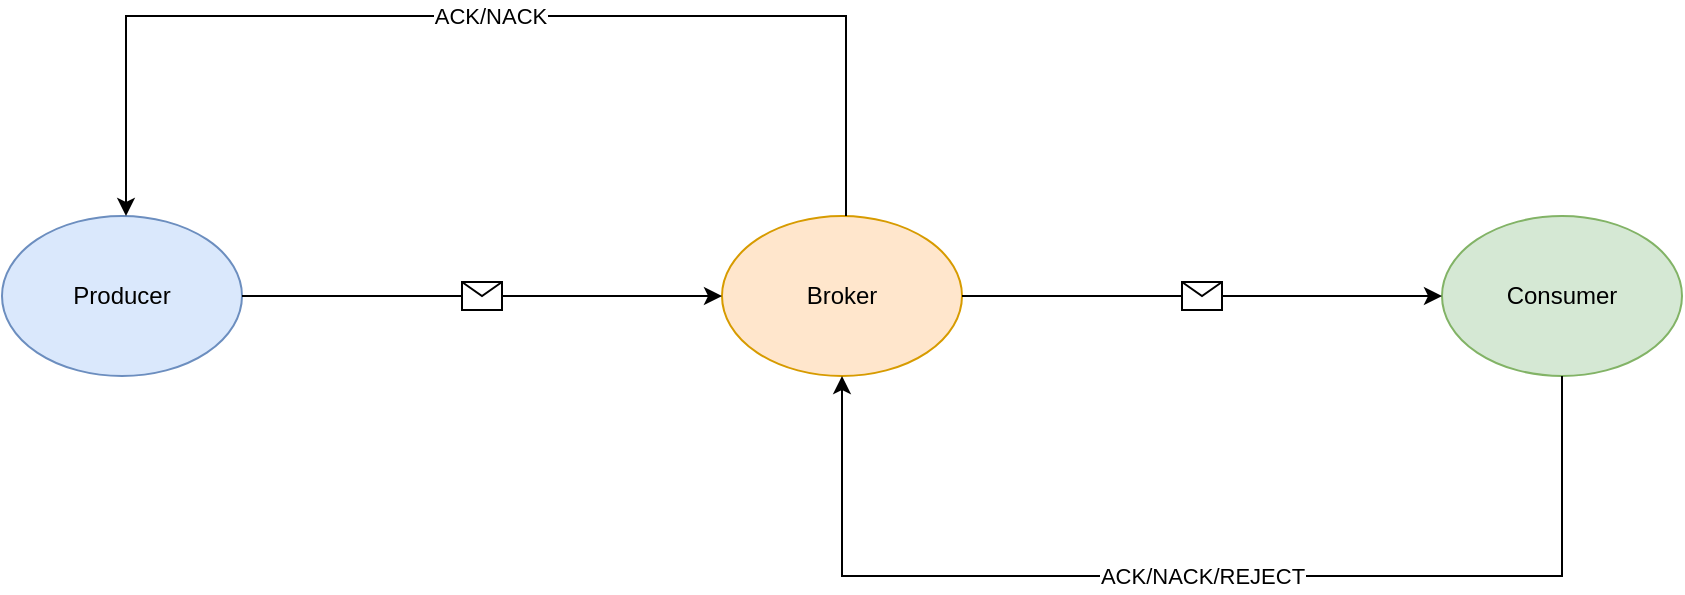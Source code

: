 <mxfile version="21.6.1" type="device">
  <diagram name="Page-1" id="1M_064suCVf0jT1ii2Qs">
    <mxGraphModel dx="1114" dy="879" grid="1" gridSize="10" guides="1" tooltips="1" connect="1" arrows="1" fold="1" page="1" pageScale="1" pageWidth="850" pageHeight="1100" math="0" shadow="0">
      <root>
        <mxCell id="0" />
        <mxCell id="1" parent="0" />
        <mxCell id="ZWv4vMVvp58MyBpw_UDq-1" value="&lt;div&gt;Producer&lt;/div&gt;" style="ellipse;whiteSpace=wrap;html=1;fillColor=#dae8fc;strokeColor=#6c8ebf;" vertex="1" parent="1">
          <mxGeometry y="380" width="120" height="80" as="geometry" />
        </mxCell>
        <mxCell id="ZWv4vMVvp58MyBpw_UDq-2" value="Broker" style="ellipse;whiteSpace=wrap;html=1;fillColor=#ffe6cc;strokeColor=#d79b00;" vertex="1" parent="1">
          <mxGeometry x="360" y="380" width="120" height="80" as="geometry" />
        </mxCell>
        <mxCell id="ZWv4vMVvp58MyBpw_UDq-3" value="" style="endArrow=classic;html=1;rounded=0;exitX=1;exitY=0.5;exitDx=0;exitDy=0;entryX=0;entryY=0.5;entryDx=0;entryDy=0;" edge="1" parent="1" source="ZWv4vMVvp58MyBpw_UDq-1" target="ZWv4vMVvp58MyBpw_UDq-2">
          <mxGeometry relative="1" as="geometry">
            <mxPoint x="370" y="460" as="sourcePoint" />
            <mxPoint x="470" y="460" as="targetPoint" />
          </mxGeometry>
        </mxCell>
        <mxCell id="ZWv4vMVvp58MyBpw_UDq-4" value="" style="shape=message;html=1;outlineConnect=0;" vertex="1" parent="ZWv4vMVvp58MyBpw_UDq-3">
          <mxGeometry width="20" height="14" relative="1" as="geometry">
            <mxPoint x="-10" y="-7" as="offset" />
          </mxGeometry>
        </mxCell>
        <mxCell id="ZWv4vMVvp58MyBpw_UDq-5" value="" style="endArrow=classic;html=1;rounded=0;" edge="1" parent="1">
          <mxGeometry relative="1" as="geometry">
            <mxPoint x="422" y="380" as="sourcePoint" />
            <mxPoint x="62" y="380" as="targetPoint" />
            <Array as="points">
              <mxPoint x="422" y="280" />
              <mxPoint x="242" y="280" />
              <mxPoint x="62" y="280" />
            </Array>
          </mxGeometry>
        </mxCell>
        <mxCell id="ZWv4vMVvp58MyBpw_UDq-6" value="ACK/NACK" style="edgeLabel;resizable=0;html=1;align=center;verticalAlign=middle;" connectable="0" vertex="1" parent="ZWv4vMVvp58MyBpw_UDq-5">
          <mxGeometry relative="1" as="geometry">
            <mxPoint x="2" as="offset" />
          </mxGeometry>
        </mxCell>
        <mxCell id="ZWv4vMVvp58MyBpw_UDq-7" value="Consumer" style="ellipse;whiteSpace=wrap;html=1;fillColor=#d5e8d4;strokeColor=#82b366;" vertex="1" parent="1">
          <mxGeometry x="720" y="380" width="120" height="80" as="geometry" />
        </mxCell>
        <mxCell id="ZWv4vMVvp58MyBpw_UDq-8" value="" style="endArrow=classic;html=1;rounded=0;exitX=1;exitY=0.5;exitDx=0;exitDy=0;entryX=0;entryY=0.5;entryDx=0;entryDy=0;" edge="1" parent="1" source="ZWv4vMVvp58MyBpw_UDq-2" target="ZWv4vMVvp58MyBpw_UDq-7">
          <mxGeometry relative="1" as="geometry">
            <mxPoint x="370" y="460" as="sourcePoint" />
            <mxPoint x="470" y="460" as="targetPoint" />
          </mxGeometry>
        </mxCell>
        <mxCell id="ZWv4vMVvp58MyBpw_UDq-9" value="" style="shape=message;html=1;outlineConnect=0;" vertex="1" parent="ZWv4vMVvp58MyBpw_UDq-8">
          <mxGeometry width="20" height="14" relative="1" as="geometry">
            <mxPoint x="-10" y="-7" as="offset" />
          </mxGeometry>
        </mxCell>
        <mxCell id="ZWv4vMVvp58MyBpw_UDq-10" value="" style="endArrow=classic;html=1;rounded=0;entryX=0.5;entryY=1;entryDx=0;entryDy=0;exitX=0.5;exitY=1;exitDx=0;exitDy=0;" edge="1" parent="1" source="ZWv4vMVvp58MyBpw_UDq-7" target="ZWv4vMVvp58MyBpw_UDq-2">
          <mxGeometry relative="1" as="geometry">
            <mxPoint x="430" y="470" as="sourcePoint" />
            <mxPoint x="70" y="470" as="targetPoint" />
            <Array as="points">
              <mxPoint x="780" y="560" />
              <mxPoint x="420" y="560" />
            </Array>
          </mxGeometry>
        </mxCell>
        <mxCell id="ZWv4vMVvp58MyBpw_UDq-11" value="ACK/NACK/REJECT" style="edgeLabel;resizable=0;html=1;align=center;verticalAlign=middle;" connectable="0" vertex="1" parent="ZWv4vMVvp58MyBpw_UDq-10">
          <mxGeometry relative="1" as="geometry" />
        </mxCell>
      </root>
    </mxGraphModel>
  </diagram>
</mxfile>
